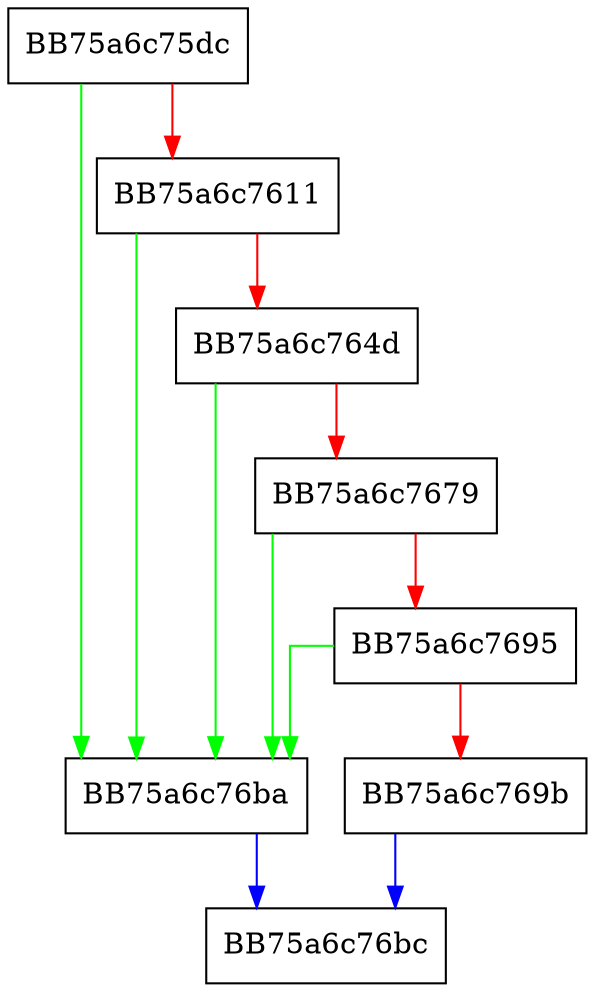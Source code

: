 digraph removeDir {
  node [shape="box"];
  graph [splines=ortho];
  BB75a6c75dc -> BB75a6c76ba [color="green"];
  BB75a6c75dc -> BB75a6c7611 [color="red"];
  BB75a6c7611 -> BB75a6c76ba [color="green"];
  BB75a6c7611 -> BB75a6c764d [color="red"];
  BB75a6c764d -> BB75a6c76ba [color="green"];
  BB75a6c764d -> BB75a6c7679 [color="red"];
  BB75a6c7679 -> BB75a6c76ba [color="green"];
  BB75a6c7679 -> BB75a6c7695 [color="red"];
  BB75a6c7695 -> BB75a6c76ba [color="green"];
  BB75a6c7695 -> BB75a6c769b [color="red"];
  BB75a6c769b -> BB75a6c76bc [color="blue"];
  BB75a6c76ba -> BB75a6c76bc [color="blue"];
}